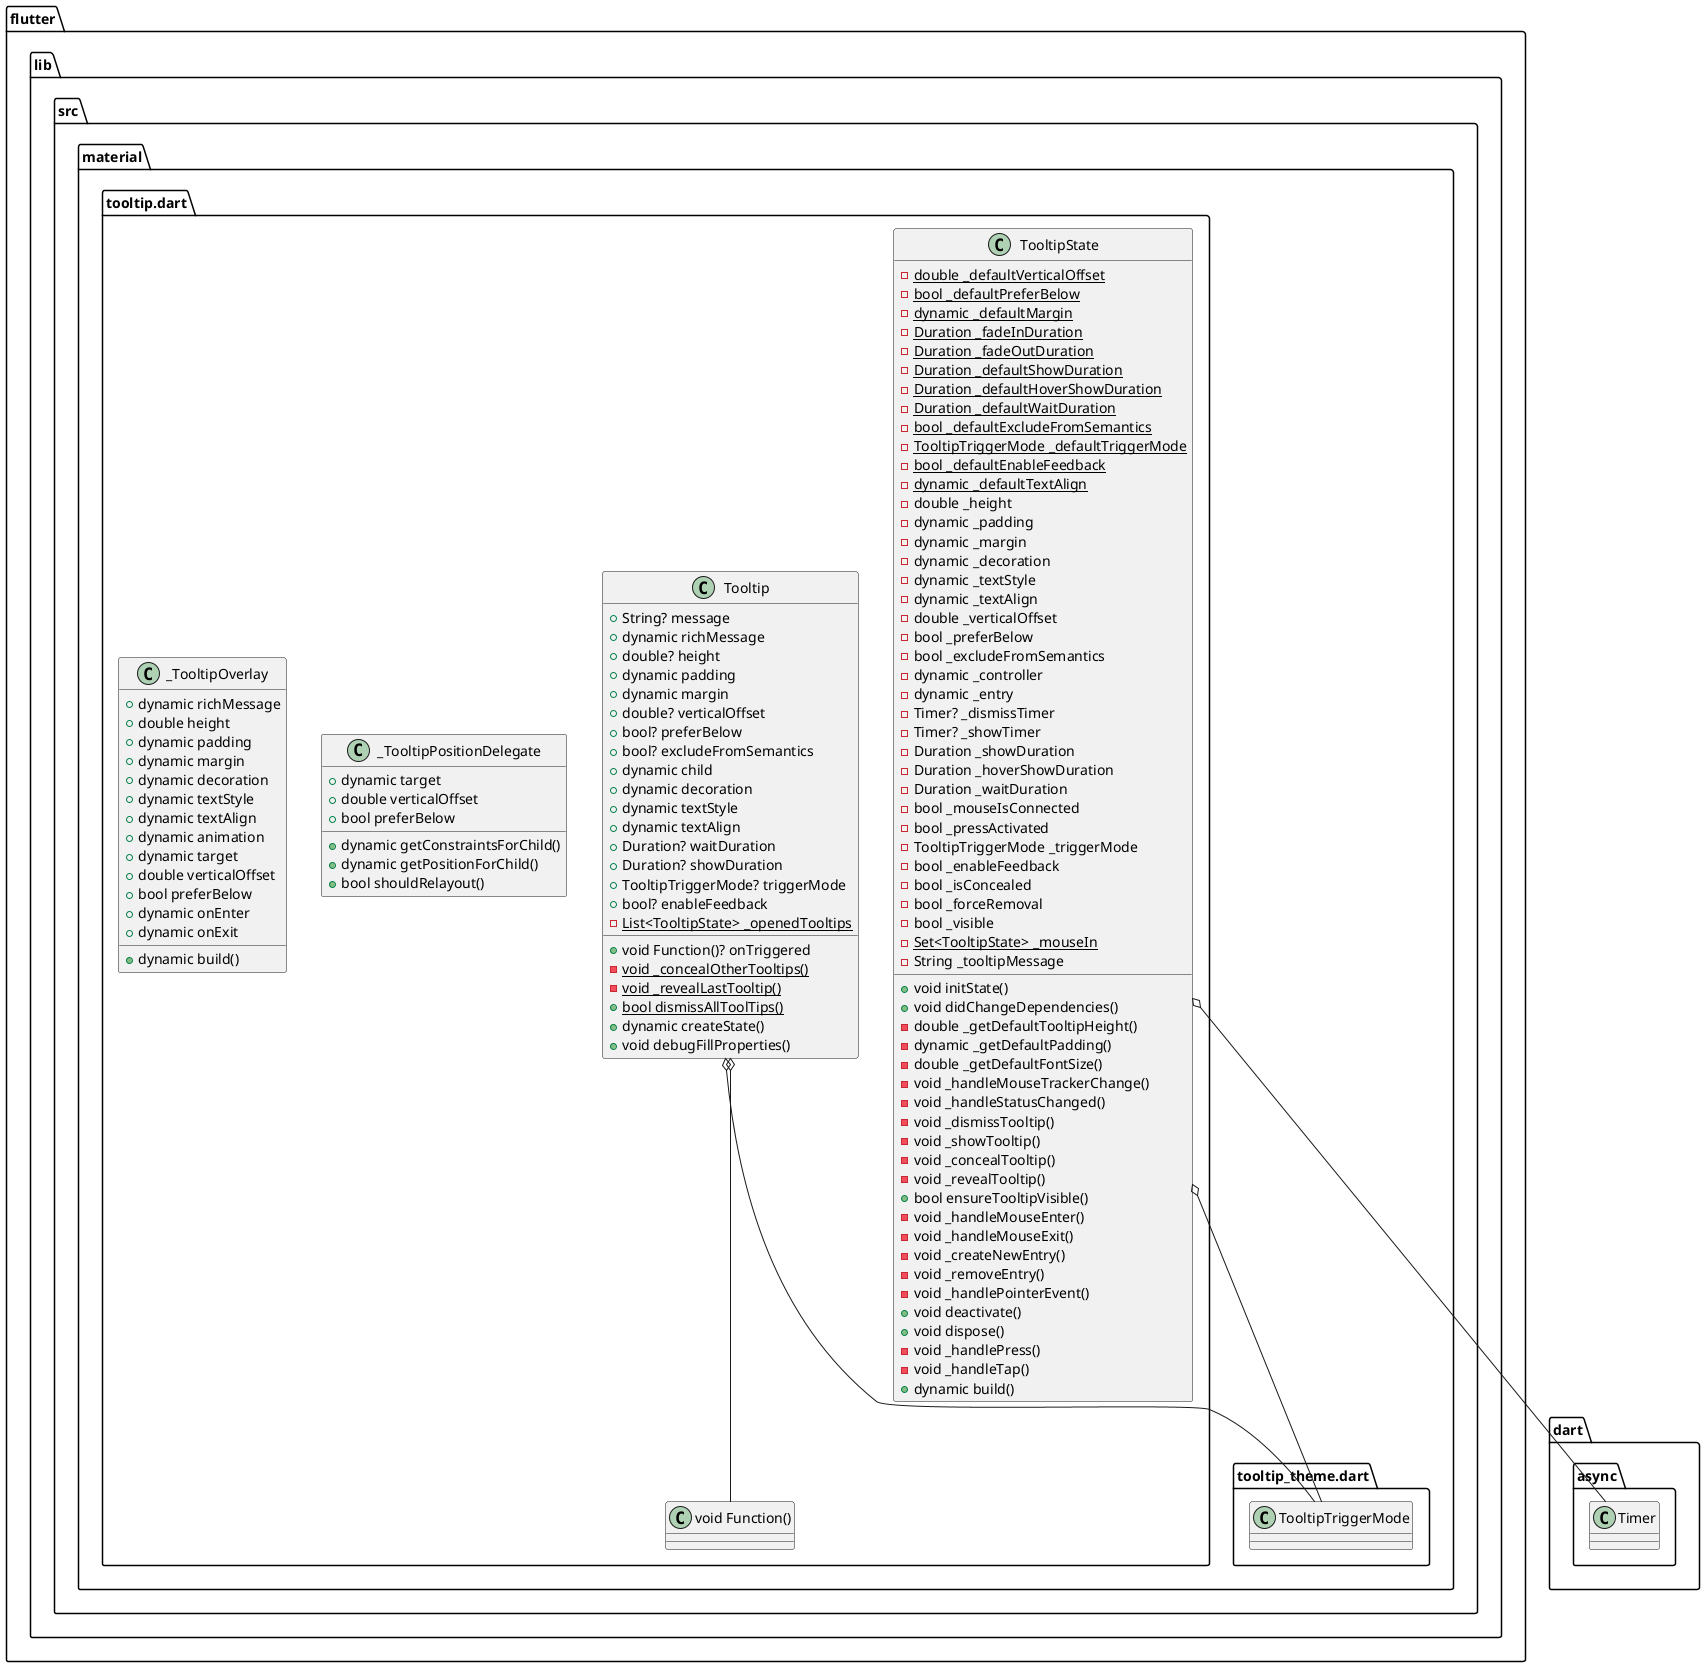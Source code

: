 @startuml
set namespaceSeparator ::

class "flutter::lib::src::material::tooltip.dart::Tooltip" {
  +String? message
  +dynamic richMessage
  +double? height
  +dynamic padding
  +dynamic margin
  +double? verticalOffset
  +bool? preferBelow
  +bool? excludeFromSemantics
  +dynamic child
  +dynamic decoration
  +dynamic textStyle
  +dynamic textAlign
  +Duration? waitDuration
  +Duration? showDuration
  +TooltipTriggerMode? triggerMode
  +bool? enableFeedback
  +void Function()? onTriggered
  {static} -List<TooltipState> _openedTooltips
  {static} -void _concealOtherTooltips()
  {static} -void _revealLastTooltip()
  {static} +bool dismissAllToolTips()
  +dynamic createState()
  +void debugFillProperties()
}

"flutter::lib::src::material::tooltip.dart::Tooltip" o-- "flutter::lib::src::material::tooltip_theme.dart::TooltipTriggerMode"
"flutter::lib::src::material::tooltip.dart::Tooltip" o-- "flutter::lib::src::material::tooltip.dart::void Function()"

class "flutter::lib::src::material::tooltip.dart::TooltipState" {
  {static} -double _defaultVerticalOffset
  {static} -bool _defaultPreferBelow
  {static} -dynamic _defaultMargin
  {static} -Duration _fadeInDuration
  {static} -Duration _fadeOutDuration
  {static} -Duration _defaultShowDuration
  {static} -Duration _defaultHoverShowDuration
  {static} -Duration _defaultWaitDuration
  {static} -bool _defaultExcludeFromSemantics
  {static} -TooltipTriggerMode _defaultTriggerMode
  {static} -bool _defaultEnableFeedback
  {static} -dynamic _defaultTextAlign
  -double _height
  -dynamic _padding
  -dynamic _margin
  -dynamic _decoration
  -dynamic _textStyle
  -dynamic _textAlign
  -double _verticalOffset
  -bool _preferBelow
  -bool _excludeFromSemantics
  -dynamic _controller
  -dynamic _entry
  -Timer? _dismissTimer
  -Timer? _showTimer
  -Duration _showDuration
  -Duration _hoverShowDuration
  -Duration _waitDuration
  -bool _mouseIsConnected
  -bool _pressActivated
  -TooltipTriggerMode _triggerMode
  -bool _enableFeedback
  -bool _isConcealed
  -bool _forceRemoval
  -bool _visible
  {static} -Set<TooltipState> _mouseIn
  -String _tooltipMessage
  +void initState()
  +void didChangeDependencies()
  -double _getDefaultTooltipHeight()
  -dynamic _getDefaultPadding()
  -double _getDefaultFontSize()
  -void _handleMouseTrackerChange()
  -void _handleStatusChanged()
  -void _dismissTooltip()
  -void _showTooltip()
  -void _concealTooltip()
  -void _revealTooltip()
  +bool ensureTooltipVisible()
  -void _handleMouseEnter()
  -void _handleMouseExit()
  -void _createNewEntry()
  -void _removeEntry()
  -void _handlePointerEvent()
  +void deactivate()
  +void dispose()
  -void _handlePress()
  -void _handleTap()
  +dynamic build()
}

"flutter::lib::src::material::tooltip.dart::TooltipState" o-- "flutter::lib::src::material::tooltip_theme.dart::TooltipTriggerMode"
"flutter::lib::src::material::tooltip.dart::TooltipState" o-- "dart::async::Timer"

class "flutter::lib::src::material::tooltip.dart::_TooltipPositionDelegate" {
  +dynamic target
  +double verticalOffset
  +bool preferBelow
  +dynamic getConstraintsForChild()
  +dynamic getPositionForChild()
  +bool shouldRelayout()
}

class "flutter::lib::src::material::tooltip.dart::_TooltipOverlay" {
  +dynamic richMessage
  +double height
  +dynamic padding
  +dynamic margin
  +dynamic decoration
  +dynamic textStyle
  +dynamic textAlign
  +dynamic animation
  +dynamic target
  +double verticalOffset
  +bool preferBelow
  +dynamic onEnter
  +dynamic onExit
  +dynamic build()
}


@enduml